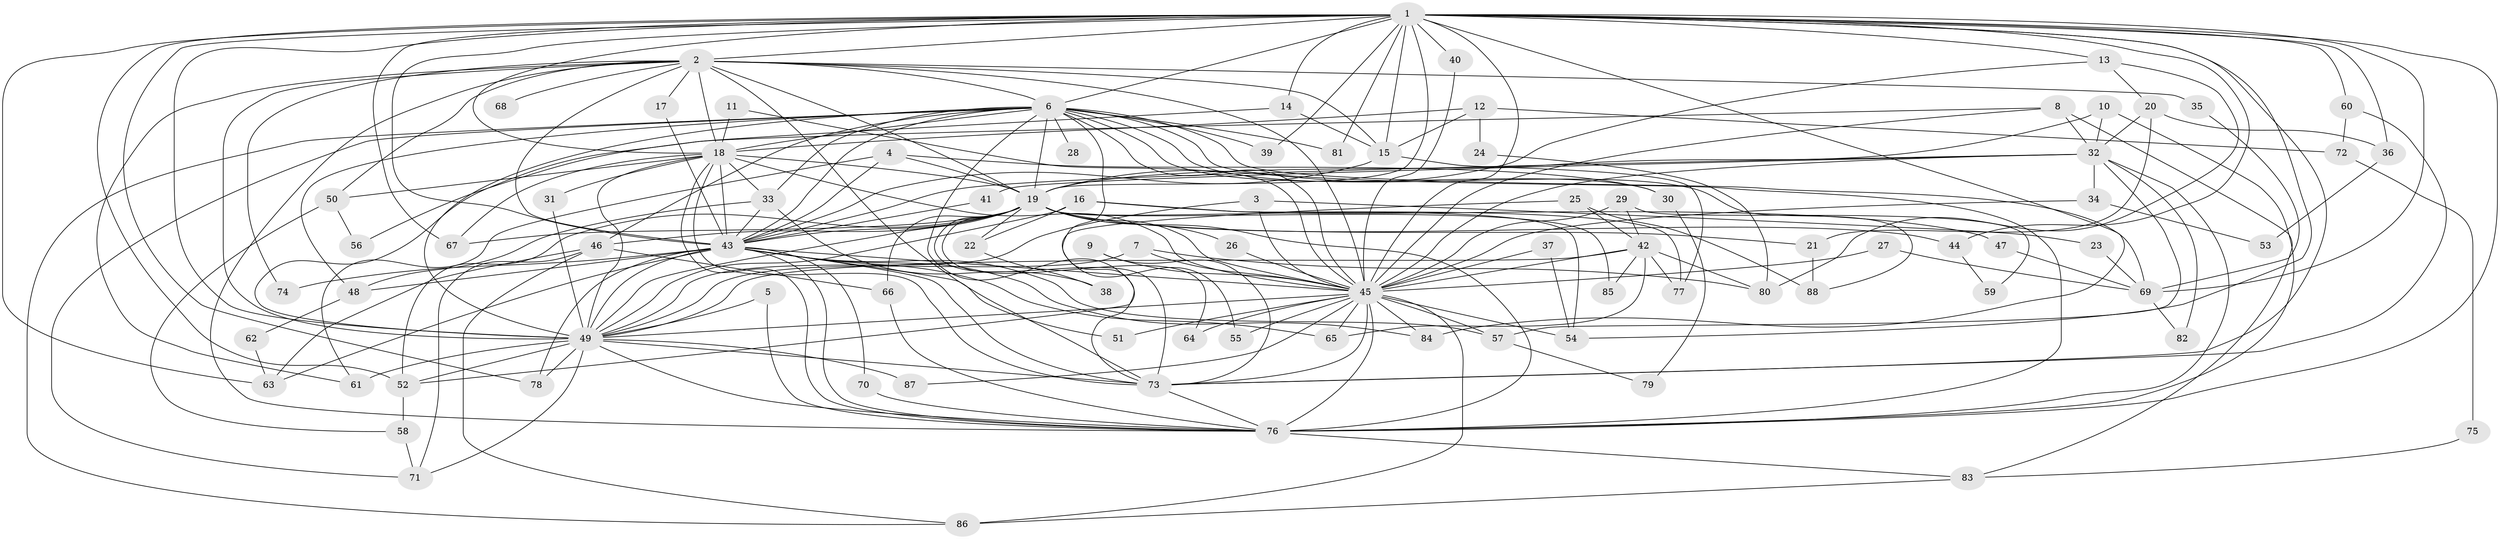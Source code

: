 // original degree distribution, {18: 0.008, 13: 0.008, 16: 0.016, 26: 0.016, 24: 0.016, 32: 0.008, 33: 0.008, 9: 0.008, 3: 0.2, 2: 0.544, 10: 0.008, 4: 0.112, 5: 0.024, 6: 0.008, 7: 0.008, 8: 0.008}
// Generated by graph-tools (version 1.1) at 2025/36/03/04/25 23:36:31]
// undirected, 88 vertices, 221 edges
graph export_dot {
  node [color=gray90,style=filled];
  1;
  2;
  3;
  4;
  5;
  6;
  7;
  8;
  9;
  10;
  11;
  12;
  13;
  14;
  15;
  16;
  17;
  18;
  19;
  20;
  21;
  22;
  23;
  24;
  25;
  26;
  27;
  28;
  29;
  30;
  31;
  32;
  33;
  34;
  35;
  36;
  37;
  38;
  39;
  40;
  41;
  42;
  43;
  44;
  45;
  46;
  47;
  48;
  49;
  50;
  51;
  52;
  53;
  54;
  55;
  56;
  57;
  58;
  59;
  60;
  61;
  62;
  63;
  64;
  65;
  66;
  67;
  68;
  69;
  70;
  71;
  72;
  73;
  74;
  75;
  76;
  77;
  78;
  79;
  80;
  81;
  82;
  83;
  84;
  85;
  86;
  87;
  88;
  1 -- 2 [weight=1.0];
  1 -- 6 [weight=2.0];
  1 -- 13 [weight=1.0];
  1 -- 14 [weight=1.0];
  1 -- 15 [weight=1.0];
  1 -- 18 [weight=1.0];
  1 -- 19 [weight=1.0];
  1 -- 36 [weight=1.0];
  1 -- 39 [weight=1.0];
  1 -- 40 [weight=1.0];
  1 -- 43 [weight=2.0];
  1 -- 44 [weight=1.0];
  1 -- 45 [weight=2.0];
  1 -- 49 [weight=2.0];
  1 -- 52 [weight=1.0];
  1 -- 54 [weight=1.0];
  1 -- 60 [weight=1.0];
  1 -- 63 [weight=1.0];
  1 -- 67 [weight=1.0];
  1 -- 69 [weight=2.0];
  1 -- 73 [weight=2.0];
  1 -- 76 [weight=2.0];
  1 -- 78 [weight=1.0];
  1 -- 81 [weight=1.0];
  1 -- 84 [weight=1.0];
  2 -- 6 [weight=1.0];
  2 -- 15 [weight=1.0];
  2 -- 17 [weight=1.0];
  2 -- 18 [weight=1.0];
  2 -- 19 [weight=1.0];
  2 -- 35 [weight=1.0];
  2 -- 43 [weight=1.0];
  2 -- 45 [weight=1.0];
  2 -- 49 [weight=1.0];
  2 -- 50 [weight=1.0];
  2 -- 61 [weight=1.0];
  2 -- 68 [weight=1.0];
  2 -- 73 [weight=2.0];
  2 -- 74 [weight=1.0];
  2 -- 76 [weight=1.0];
  3 -- 23 [weight=1.0];
  3 -- 45 [weight=1.0];
  3 -- 49 [weight=1.0];
  4 -- 19 [weight=1.0];
  4 -- 30 [weight=1.0];
  4 -- 43 [weight=1.0];
  4 -- 61 [weight=1.0];
  5 -- 49 [weight=1.0];
  5 -- 76 [weight=1.0];
  6 -- 18 [weight=1.0];
  6 -- 19 [weight=1.0];
  6 -- 28 [weight=1.0];
  6 -- 30 [weight=1.0];
  6 -- 33 [weight=1.0];
  6 -- 39 [weight=1.0];
  6 -- 43 [weight=1.0];
  6 -- 45 [weight=1.0];
  6 -- 46 [weight=2.0];
  6 -- 48 [weight=1.0];
  6 -- 49 [weight=1.0];
  6 -- 55 [weight=1.0];
  6 -- 69 [weight=1.0];
  6 -- 71 [weight=1.0];
  6 -- 73 [weight=1.0];
  6 -- 76 [weight=1.0];
  6 -- 81 [weight=1.0];
  6 -- 86 [weight=1.0];
  6 -- 88 [weight=1.0];
  7 -- 45 [weight=1.0];
  7 -- 49 [weight=1.0];
  7 -- 80 [weight=1.0];
  8 -- 32 [weight=1.0];
  8 -- 45 [weight=1.0];
  8 -- 56 [weight=1.0];
  8 -- 83 [weight=1.0];
  9 -- 45 [weight=1.0];
  9 -- 73 [weight=1.0];
  10 -- 19 [weight=1.0];
  10 -- 32 [weight=1.0];
  10 -- 76 [weight=1.0];
  11 -- 18 [weight=1.0];
  11 -- 45 [weight=1.0];
  12 -- 15 [weight=1.0];
  12 -- 18 [weight=1.0];
  12 -- 24 [weight=1.0];
  12 -- 72 [weight=1.0];
  13 -- 19 [weight=1.0];
  13 -- 20 [weight=1.0];
  13 -- 80 [weight=1.0];
  14 -- 15 [weight=1.0];
  14 -- 49 [weight=1.0];
  15 -- 43 [weight=1.0];
  15 -- 77 [weight=1.0];
  16 -- 22 [weight=1.0];
  16 -- 47 [weight=1.0];
  16 -- 49 [weight=1.0];
  16 -- 77 [weight=1.0];
  17 -- 43 [weight=1.0];
  18 -- 19 [weight=1.0];
  18 -- 31 [weight=1.0];
  18 -- 33 [weight=1.0];
  18 -- 43 [weight=1.0];
  18 -- 45 [weight=1.0];
  18 -- 49 [weight=2.0];
  18 -- 50 [weight=1.0];
  18 -- 67 [weight=1.0];
  18 -- 73 [weight=1.0];
  18 -- 76 [weight=1.0];
  19 -- 21 [weight=1.0];
  19 -- 22 [weight=1.0];
  19 -- 26 [weight=1.0];
  19 -- 43 [weight=2.0];
  19 -- 44 [weight=1.0];
  19 -- 45 [weight=1.0];
  19 -- 46 [weight=1.0];
  19 -- 49 [weight=1.0];
  19 -- 52 [weight=1.0];
  19 -- 54 [weight=1.0];
  19 -- 64 [weight=1.0];
  19 -- 66 [weight=1.0];
  19 -- 67 [weight=1.0];
  19 -- 73 [weight=1.0];
  19 -- 76 [weight=1.0];
  19 -- 85 [weight=2.0];
  20 -- 21 [weight=1.0];
  20 -- 32 [weight=1.0];
  20 -- 36 [weight=1.0];
  21 -- 88 [weight=1.0];
  22 -- 38 [weight=1.0];
  23 -- 69 [weight=1.0];
  24 -- 80 [weight=1.0];
  25 -- 42 [weight=1.0];
  25 -- 52 [weight=1.0];
  25 -- 88 [weight=1.0];
  26 -- 45 [weight=1.0];
  27 -- 45 [weight=1.0];
  27 -- 69 [weight=1.0];
  29 -- 42 [weight=1.0];
  29 -- 45 [weight=1.0];
  29 -- 59 [weight=1.0];
  30 -- 79 [weight=1.0];
  31 -- 49 [weight=1.0];
  32 -- 34 [weight=1.0];
  32 -- 41 [weight=1.0];
  32 -- 43 [weight=1.0];
  32 -- 45 [weight=1.0];
  32 -- 57 [weight=1.0];
  32 -- 76 [weight=1.0];
  32 -- 82 [weight=1.0];
  33 -- 38 [weight=1.0];
  33 -- 43 [weight=1.0];
  33 -- 48 [weight=1.0];
  34 -- 45 [weight=1.0];
  34 -- 53 [weight=1.0];
  35 -- 69 [weight=1.0];
  36 -- 53 [weight=1.0];
  37 -- 45 [weight=1.0];
  37 -- 54 [weight=1.0];
  40 -- 45 [weight=1.0];
  41 -- 43 [weight=1.0];
  42 -- 45 [weight=2.0];
  42 -- 49 [weight=1.0];
  42 -- 65 [weight=1.0];
  42 -- 77 [weight=1.0];
  42 -- 80 [weight=1.0];
  42 -- 85 [weight=1.0];
  43 -- 45 [weight=1.0];
  43 -- 48 [weight=1.0];
  43 -- 49 [weight=1.0];
  43 -- 51 [weight=1.0];
  43 -- 57 [weight=1.0];
  43 -- 63 [weight=1.0];
  43 -- 65 [weight=1.0];
  43 -- 70 [weight=1.0];
  43 -- 73 [weight=1.0];
  43 -- 74 [weight=1.0];
  43 -- 76 [weight=1.0];
  43 -- 78 [weight=1.0];
  43 -- 84 [weight=1.0];
  44 -- 59 [weight=1.0];
  45 -- 49 [weight=1.0];
  45 -- 51 [weight=1.0];
  45 -- 54 [weight=1.0];
  45 -- 55 [weight=1.0];
  45 -- 57 [weight=1.0];
  45 -- 64 [weight=1.0];
  45 -- 65 [weight=1.0];
  45 -- 73 [weight=1.0];
  45 -- 76 [weight=1.0];
  45 -- 84 [weight=1.0];
  45 -- 86 [weight=1.0];
  45 -- 87 [weight=1.0];
  46 -- 63 [weight=1.0];
  46 -- 66 [weight=1.0];
  46 -- 71 [weight=1.0];
  46 -- 86 [weight=1.0];
  47 -- 69 [weight=1.0];
  48 -- 62 [weight=1.0];
  49 -- 52 [weight=1.0];
  49 -- 61 [weight=1.0];
  49 -- 71 [weight=1.0];
  49 -- 73 [weight=1.0];
  49 -- 76 [weight=1.0];
  49 -- 78 [weight=1.0];
  49 -- 87 [weight=1.0];
  50 -- 56 [weight=1.0];
  50 -- 58 [weight=1.0];
  52 -- 58 [weight=1.0];
  57 -- 79 [weight=1.0];
  58 -- 71 [weight=1.0];
  60 -- 72 [weight=1.0];
  60 -- 73 [weight=1.0];
  62 -- 63 [weight=1.0];
  66 -- 76 [weight=1.0];
  69 -- 82 [weight=1.0];
  70 -- 76 [weight=1.0];
  72 -- 75 [weight=1.0];
  73 -- 76 [weight=1.0];
  75 -- 83 [weight=1.0];
  76 -- 83 [weight=1.0];
  83 -- 86 [weight=1.0];
}
